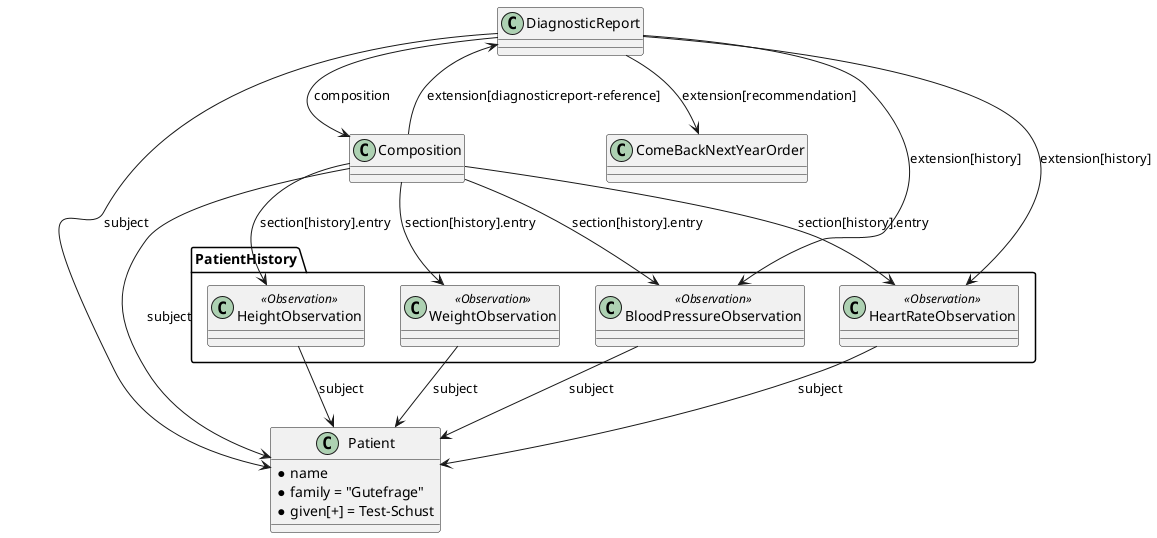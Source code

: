 @startuml

    package PatientHistory {
        class HeightObservation <<Observation>>
        class WeightObservation <<Observation>>
        class BloodPressureObservation <<Observation>>
        class HeartRateObservation <<Observation>>
    }

    HeightObservation --> Patient: subject
    WeightObservation--> Patient: subject
    BloodPressureObservation --> Patient: subject
    HeartRateObservation --> Patient: subject

    DiagnosticReport --> Composition: composition
    DiagnosticReport --> Patient: subject
    DiagnosticReport --> BloodPressureObservation: extension[history]
    DiagnosticReport --> HeartRateObservation: extension[history]
    DiagnosticReport --> ComeBackNextYearOrder: extension[recommendation]

    Composition --> Patient: subject
    Composition --> DiagnosticReport: extension[diagnosticreport-reference]  
    Composition --> HeightObservation: section[history].entry
    Composition --> WeightObservation: section[history].entry
    Composition --> BloodPressureObservation: section[history].entry
    Composition --> HeartRateObservation: section[history].entry

    class Patient{
        * name 
          * family = "Gutefrage"
          * given[+] = Test-Schust
    }

    class Composition [[./Composition-CompositionSemiStructured.html]] {
    }

    class DiagnosticReport [[./DiagnosticReport-DiagnosticReportSemiStructured.html]] {
    }
    
@enduml